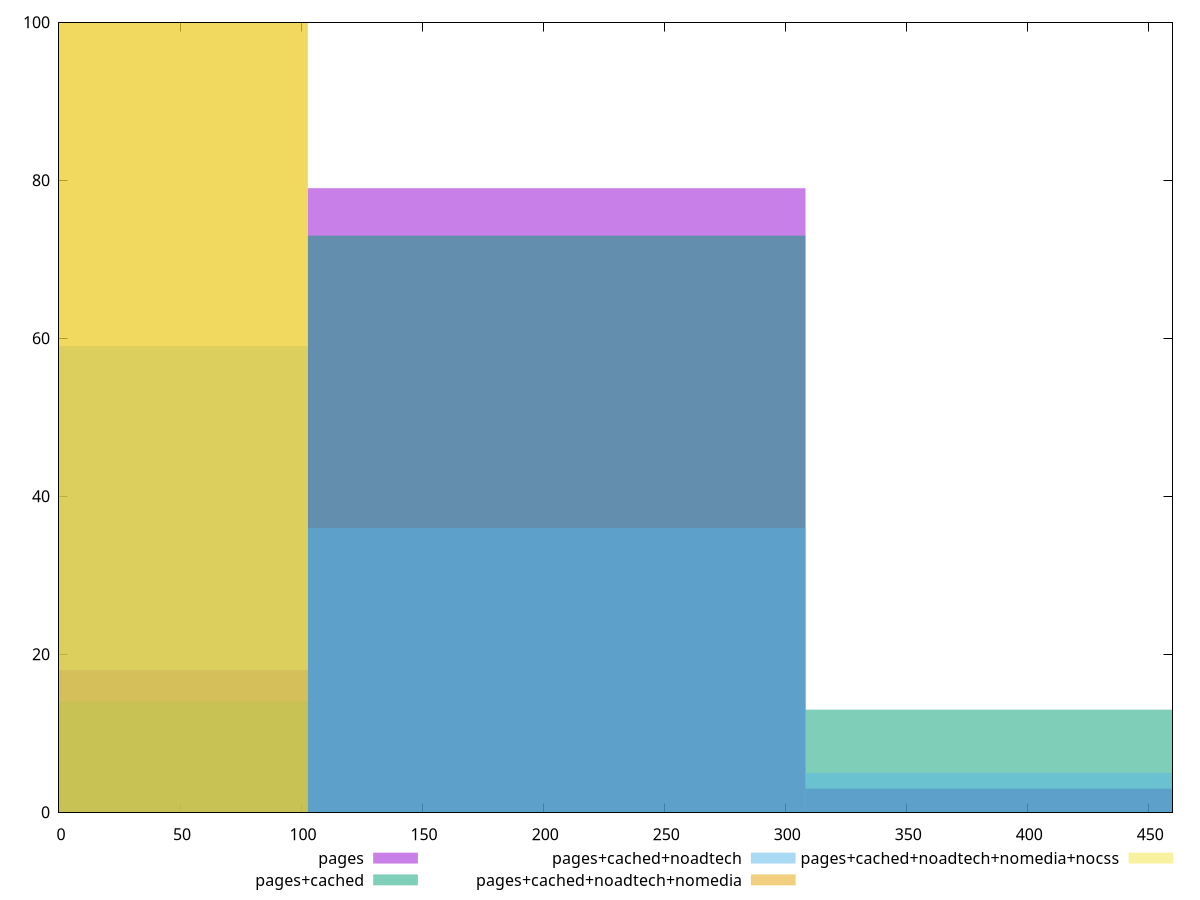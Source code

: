 reset

$pages <<EOF
205.58757784714427 79
0 18
411.17515569428855 3
EOF

$pagesCached <<EOF
205.58757784714427 73
0 14
411.17515569428855 13
EOF

$pagesCachedNoadtech <<EOF
205.58757784714427 36
0 59
411.17515569428855 5
EOF

$pagesCachedNoadtechNomedia <<EOF
0 100
EOF

$pagesCachedNoadtechNomediaNocss <<EOF
0 100
EOF

set key outside below
set boxwidth 205.58757784714427
set xrange [0:460]
set yrange [0:100]
set trange [0:100]
set style fill transparent solid 0.5 noborder
set terminal svg size 640, 530 enhanced background rgb 'white'
set output "report_00013_2021-02-09T12-04-24.940Z/offscreen-images/comparison/histogram/all_raw.svg"

plot $pages title "pages" with boxes, \
     $pagesCached title "pages+cached" with boxes, \
     $pagesCachedNoadtech title "pages+cached+noadtech" with boxes, \
     $pagesCachedNoadtechNomedia title "pages+cached+noadtech+nomedia" with boxes, \
     $pagesCachedNoadtechNomediaNocss title "pages+cached+noadtech+nomedia+nocss" with boxes

reset
